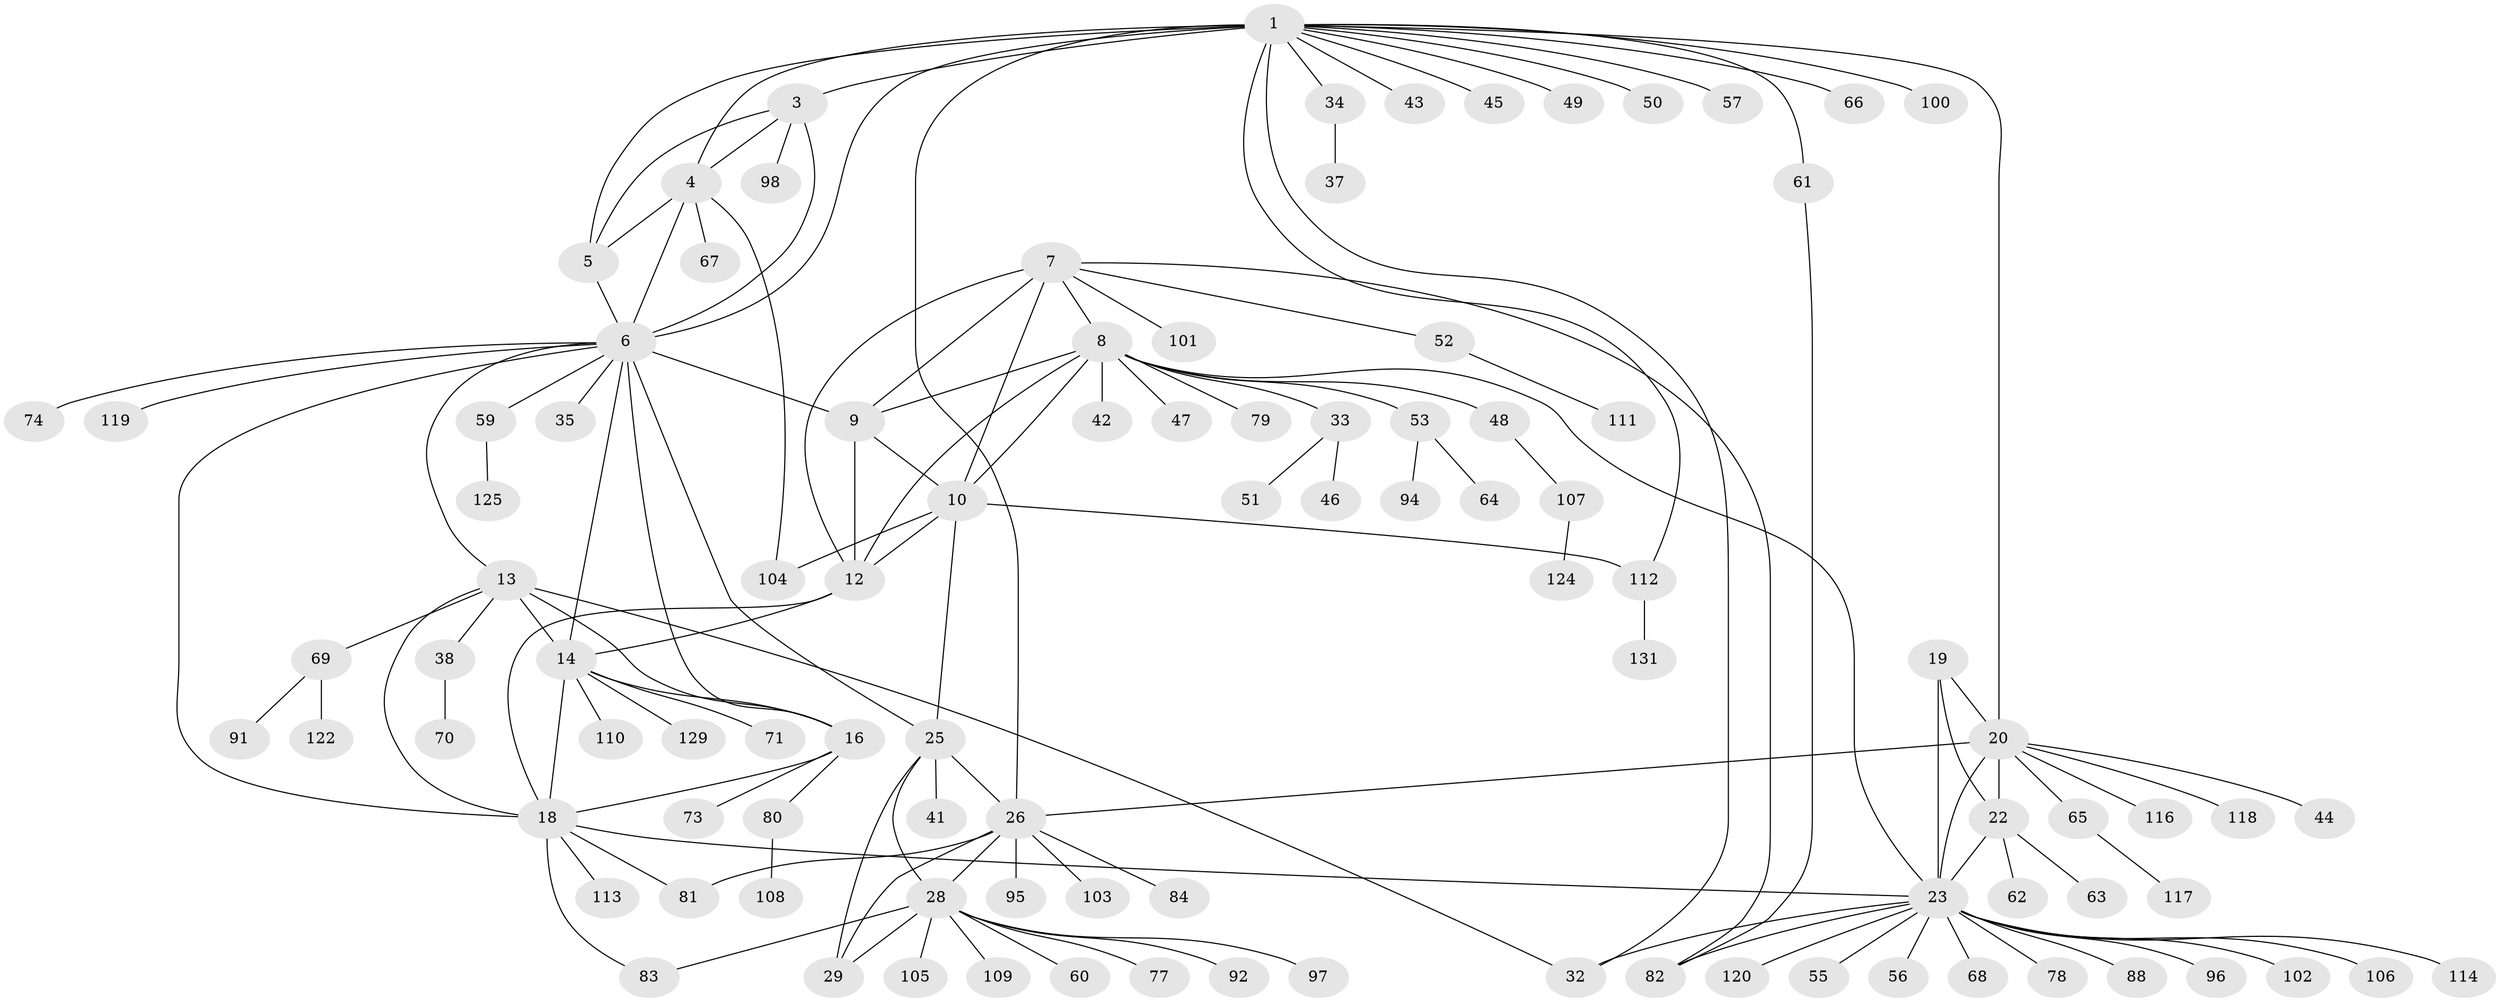 // original degree distribution, {12: 0.007633587786259542, 11: 0.007633587786259542, 7: 0.022900763358778626, 8: 0.04580152671755725, 5: 0.022900763358778626, 9: 0.05343511450381679, 13: 0.007633587786259542, 6: 0.030534351145038167, 10: 0.022900763358778626, 14: 0.007633587786259542, 1: 0.5572519083969466, 3: 0.061068702290076333, 4: 0.007633587786259542, 2: 0.1450381679389313}
// Generated by graph-tools (version 1.1) at 2025/11/02/27/25 16:11:29]
// undirected, 100 vertices, 138 edges
graph export_dot {
graph [start="1"]
  node [color=gray90,style=filled];
  1 [super="+2"];
  3 [super="+39"];
  4 [super="+121"];
  5;
  6 [super="+17"];
  7 [super="+40"];
  8 [super="+123"];
  9 [super="+11"];
  10 [super="+115"];
  12 [super="+72"];
  13 [super="+31"];
  14 [super="+15"];
  16;
  18 [super="+76"];
  19 [super="+36"];
  20 [super="+21"];
  22 [super="+75"];
  23 [super="+24"];
  25 [super="+54"];
  26 [super="+27"];
  28 [super="+30"];
  29;
  32 [super="+93"];
  33 [super="+99"];
  34;
  35;
  37;
  38;
  41;
  42;
  43;
  44;
  45;
  46 [super="+86"];
  47;
  48 [super="+128"];
  49 [super="+85"];
  50;
  51;
  52 [super="+90"];
  53 [super="+58"];
  55;
  56;
  57;
  59;
  60;
  61;
  62;
  63;
  64;
  65;
  66;
  67;
  68;
  69;
  70;
  71;
  73;
  74;
  77;
  78;
  79;
  80 [super="+87"];
  81 [super="+89"];
  82 [super="+130"];
  83;
  84;
  88;
  91;
  92;
  94;
  95;
  96;
  97;
  98;
  100;
  101;
  102;
  103;
  104;
  105;
  106 [super="+126"];
  107;
  108 [super="+127"];
  109;
  110;
  111;
  112;
  113;
  114;
  116;
  117;
  118;
  119;
  120;
  122;
  124;
  125;
  129;
  131;
  1 -- 3 [weight=2];
  1 -- 4 [weight=2];
  1 -- 5 [weight=2];
  1 -- 6 [weight=2];
  1 -- 34;
  1 -- 45;
  1 -- 50;
  1 -- 57;
  1 -- 100;
  1 -- 112;
  1 -- 66;
  1 -- 43;
  1 -- 49;
  1 -- 20;
  1 -- 61;
  1 -- 26;
  1 -- 32;
  3 -- 4;
  3 -- 5;
  3 -- 6;
  3 -- 98;
  4 -- 5;
  4 -- 6;
  4 -- 67;
  4 -- 104;
  5 -- 6;
  6 -- 9;
  6 -- 59;
  6 -- 119;
  6 -- 35;
  6 -- 74;
  6 -- 13;
  6 -- 14 [weight=2];
  6 -- 16;
  6 -- 18;
  6 -- 25;
  7 -- 8;
  7 -- 9 [weight=2];
  7 -- 10;
  7 -- 12;
  7 -- 52;
  7 -- 101;
  7 -- 82;
  8 -- 9 [weight=2];
  8 -- 10;
  8 -- 12;
  8 -- 23;
  8 -- 33;
  8 -- 42;
  8 -- 47;
  8 -- 48;
  8 -- 53;
  8 -- 79;
  9 -- 10 [weight=2];
  9 -- 12 [weight=2];
  10 -- 12;
  10 -- 25;
  10 -- 112;
  10 -- 104;
  12 -- 14;
  12 -- 18;
  13 -- 14 [weight=2];
  13 -- 16;
  13 -- 18;
  13 -- 32;
  13 -- 38;
  13 -- 69;
  14 -- 16 [weight=2];
  14 -- 18 [weight=2];
  14 -- 110;
  14 -- 129;
  14 -- 71;
  16 -- 18;
  16 -- 73;
  16 -- 80;
  18 -- 83;
  18 -- 113;
  18 -- 23;
  18 -- 81;
  19 -- 20 [weight=2];
  19 -- 22;
  19 -- 23 [weight=2];
  20 -- 22 [weight=2];
  20 -- 23 [weight=4];
  20 -- 116;
  20 -- 65;
  20 -- 44;
  20 -- 118;
  20 -- 26;
  22 -- 23 [weight=2];
  22 -- 62;
  22 -- 63;
  23 -- 55;
  23 -- 68;
  23 -- 106;
  23 -- 120;
  23 -- 32;
  23 -- 96;
  23 -- 102;
  23 -- 78;
  23 -- 82;
  23 -- 114;
  23 -- 56;
  23 -- 88;
  25 -- 26 [weight=2];
  25 -- 28 [weight=2];
  25 -- 29;
  25 -- 41;
  26 -- 28 [weight=4];
  26 -- 29 [weight=2];
  26 -- 84;
  26 -- 103;
  26 -- 81;
  26 -- 95;
  28 -- 29 [weight=2];
  28 -- 60;
  28 -- 83;
  28 -- 92;
  28 -- 109;
  28 -- 97;
  28 -- 105;
  28 -- 77;
  33 -- 46;
  33 -- 51;
  34 -- 37;
  38 -- 70;
  48 -- 107;
  52 -- 111;
  53 -- 94;
  53 -- 64;
  59 -- 125;
  61 -- 82;
  65 -- 117;
  69 -- 91;
  69 -- 122;
  80 -- 108;
  107 -- 124;
  112 -- 131;
}
